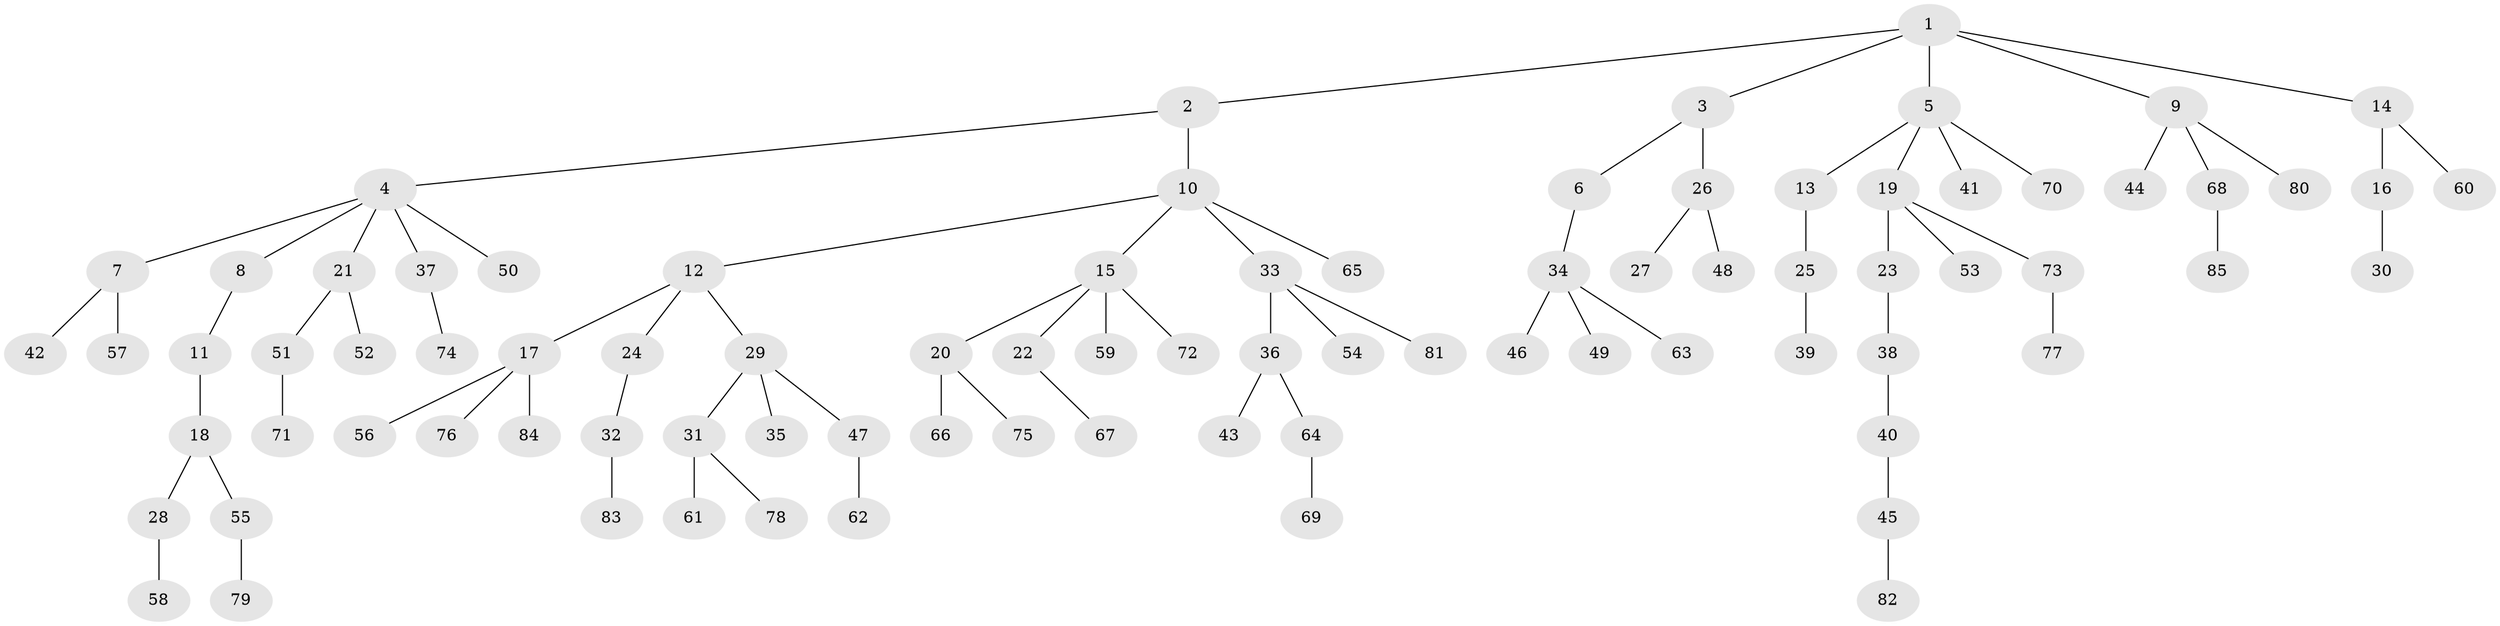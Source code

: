 // coarse degree distribution, {6: 0.017543859649122806, 7: 0.017543859649122806, 3: 0.12280701754385964, 4: 0.07017543859649122, 2: 0.10526315789473684, 5: 0.05263157894736842, 1: 0.6140350877192983}
// Generated by graph-tools (version 1.1) at 2025/52/02/27/25 19:52:11]
// undirected, 85 vertices, 84 edges
graph export_dot {
graph [start="1"]
  node [color=gray90,style=filled];
  1;
  2;
  3;
  4;
  5;
  6;
  7;
  8;
  9;
  10;
  11;
  12;
  13;
  14;
  15;
  16;
  17;
  18;
  19;
  20;
  21;
  22;
  23;
  24;
  25;
  26;
  27;
  28;
  29;
  30;
  31;
  32;
  33;
  34;
  35;
  36;
  37;
  38;
  39;
  40;
  41;
  42;
  43;
  44;
  45;
  46;
  47;
  48;
  49;
  50;
  51;
  52;
  53;
  54;
  55;
  56;
  57;
  58;
  59;
  60;
  61;
  62;
  63;
  64;
  65;
  66;
  67;
  68;
  69;
  70;
  71;
  72;
  73;
  74;
  75;
  76;
  77;
  78;
  79;
  80;
  81;
  82;
  83;
  84;
  85;
  1 -- 2;
  1 -- 3;
  1 -- 5;
  1 -- 9;
  1 -- 14;
  2 -- 4;
  2 -- 10;
  3 -- 6;
  3 -- 26;
  4 -- 7;
  4 -- 8;
  4 -- 21;
  4 -- 37;
  4 -- 50;
  5 -- 13;
  5 -- 19;
  5 -- 41;
  5 -- 70;
  6 -- 34;
  7 -- 42;
  7 -- 57;
  8 -- 11;
  9 -- 44;
  9 -- 68;
  9 -- 80;
  10 -- 12;
  10 -- 15;
  10 -- 33;
  10 -- 65;
  11 -- 18;
  12 -- 17;
  12 -- 24;
  12 -- 29;
  13 -- 25;
  14 -- 16;
  14 -- 60;
  15 -- 20;
  15 -- 22;
  15 -- 59;
  15 -- 72;
  16 -- 30;
  17 -- 56;
  17 -- 76;
  17 -- 84;
  18 -- 28;
  18 -- 55;
  19 -- 23;
  19 -- 53;
  19 -- 73;
  20 -- 66;
  20 -- 75;
  21 -- 51;
  21 -- 52;
  22 -- 67;
  23 -- 38;
  24 -- 32;
  25 -- 39;
  26 -- 27;
  26 -- 48;
  28 -- 58;
  29 -- 31;
  29 -- 35;
  29 -- 47;
  31 -- 61;
  31 -- 78;
  32 -- 83;
  33 -- 36;
  33 -- 54;
  33 -- 81;
  34 -- 46;
  34 -- 49;
  34 -- 63;
  36 -- 43;
  36 -- 64;
  37 -- 74;
  38 -- 40;
  40 -- 45;
  45 -- 82;
  47 -- 62;
  51 -- 71;
  55 -- 79;
  64 -- 69;
  68 -- 85;
  73 -- 77;
}
